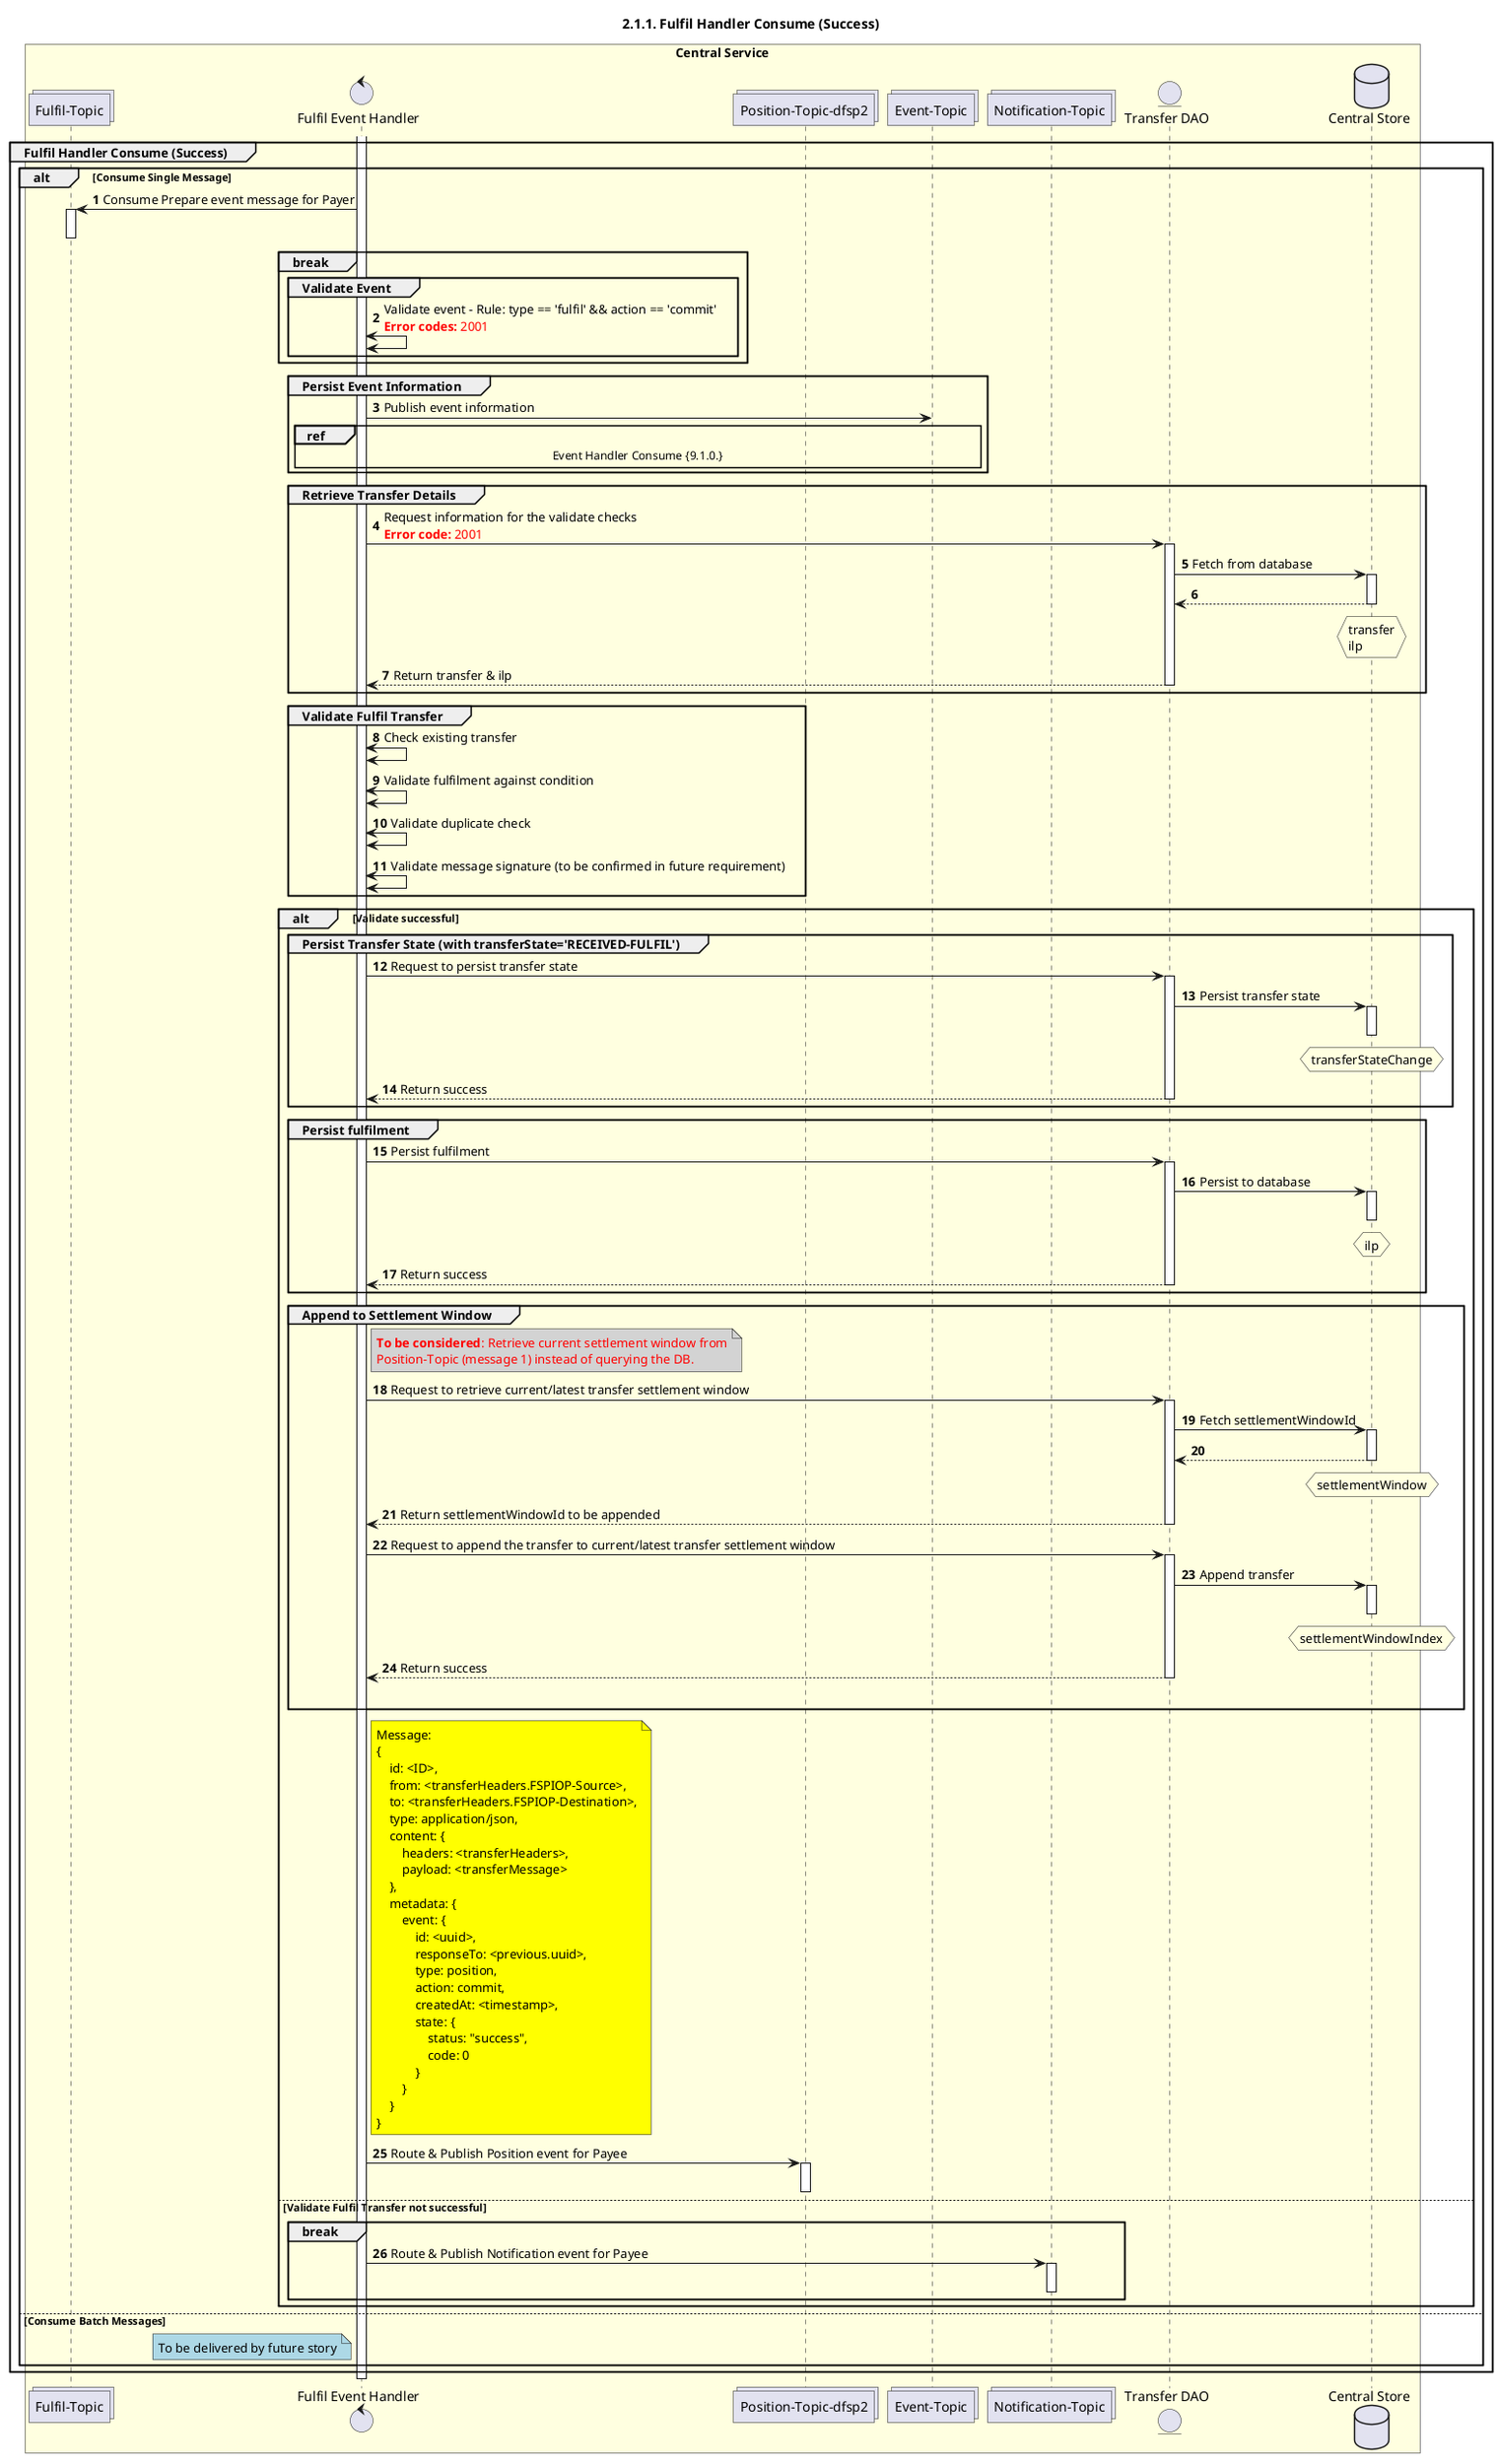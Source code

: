 @startuml
' declate title
title 2.1.1. Fulfil Handler Consume (Success)

autonumber

' Actor Keys:
'   boundary - APIs/Interfaces, etc
'   collections - Kafka Topics
'   control - Kafka Consumers
'   entity - Database Access Objects
'   database - Database Persistance Store

' declare actors
collections "Fulfil-Topic" as TOPIC_FULFIL
control "Fulfil Event Handler" as FULF_HANDLER
collections "Event-Topic" as TOPIC_EVENT
collections "Position-Topic-dfsp2" as TOPIC_POSITION_DFSP2
collections "Notification-Topic" as TOPIC_NOTIFICATIONS
entity "Transfer DAO" as TRANS_DAO
database "Central Store" as DB

box "Central Service" #LightYellow
    participant TOPIC_FULFIL
    participant FULF_HANDLER
    participant TOPIC_POSITION_DFSP2
    participant TOPIC_EVENT
    participant TOPIC_NOTIFICATIONS
    participant TRANS_DAO
    participant DB
end box

' start flow
activate FULF_HANDLER
group Fulfil Handler Consume (Success)
    alt Consume Single Message
        TOPIC_FULFIL <- FULF_HANDLER: Consume Prepare event message for Payer
        activate TOPIC_FULFIL
        deactivate TOPIC_FULFIL

        break
            group Validate Event
                FULF_HANDLER <-> FULF_HANDLER: Validate event - Rule: type == 'fulfil' && action == 'commit'\n<color #FF0000><b>Error codes:</b> 2001</color>
            end
        end

        group Persist Event Information
            FULF_HANDLER -> TOPIC_EVENT: Publish event information
	        ref over FULF_HANDLER, TOPIC_EVENT :  Event Handler Consume {9.1.0.} 
        end

        group Retrieve Transfer Details
            FULF_HANDLER -> TRANS_DAO: Request information for the validate checks\n<color #FF0000><b>Error code:</b> 2001</color>
            activate TRANS_DAO
            TRANS_DAO -> DB: Fetch from database
            activate DB
            DB --> TRANS_DAO
            deactivate DB
            hnote over DB #lightyellow
                transfer
                ilp
            end note
            FULF_HANDLER <-- TRANS_DAO: Return transfer & ilp
            deactivate TRANS_DAO
        end

        group Validate Fulfil Transfer
            FULF_HANDLER <-> FULF_HANDLER: Check existing transfer
            FULF_HANDLER <-> FULF_HANDLER: Validate fulfilment against condition
            FULF_HANDLER <-> FULF_HANDLER: Validate duplicate check
            FULF_HANDLER <-> FULF_HANDLER: Validate message signature (to be confirmed in future requirement)
        end

        alt Validate successful
            group Persist Transfer State (with transferState='RECEIVED-FULFIL')
                FULF_HANDLER -> TRANS_DAO: Request to persist transfer state
                activate TRANS_DAO
                TRANS_DAO -> DB: Persist transfer state
                activate DB
                deactivate DB
                hnote over DB #lightyellow
                    transferStateChange
                end note
                TRANS_DAO --> FULF_HANDLER: Return success
                deactivate TRANS_DAO
            end

            group Persist fulfilment
                FULF_HANDLER -> TRANS_DAO: Persist fulfilment
                activate TRANS_DAO
                TRANS_DAO -> DB: Persist to database
                activate DB
                deactivate DB
                hnote over DB #lightyellow
                    ilp
                end note
                FULF_HANDLER <-- TRANS_DAO: Return success
                deactivate TRANS_DAO
            end

            group Append to Settlement Window
                note right of FULF_HANDLER #lightgray
                    <color #FF0000>**To be considered**: Retrieve current settlement window from</color>
                    <color #FF0000>Position-Topic (message 1) instead of querying the DB.</color>
                end note
                FULF_HANDLER -> TRANS_DAO: Request to retrieve current/latest transfer settlement window
                activate TRANS_DAO
                TRANS_DAO -> DB: Fetch settlementWindowId
                activate DB
                DB --> TRANS_DAO
                deactivate DB
                hnote over DB #lightyellow
                    settlementWindow
                end note
                FULF_HANDLER <-- TRANS_DAO: Return settlementWindowId to be appended
                deactivate TRANS_DAO

                FULF_HANDLER -> TRANS_DAO: Request to append the transfer to current/latest transfer settlement window
                activate TRANS_DAO
                TRANS_DAO -> DB: Append transfer
                activate DB
                deactivate DB
                hnote over DB #lightyellow
                    settlementWindowIndex
                end note
                FULF_HANDLER <-- TRANS_DAO: Return success
                deactivate TRANS_DAO
                |||
            end

            note right of FULF_HANDLER #yellow
                Message:
                {
                    id: <ID>,
                    from: <transferHeaders.FSPIOP-Source>,
                    to: <transferHeaders.FSPIOP-Destination>,
                    type: application/json,
                    content: {
                        headers: <transferHeaders>,
                        payload: <transferMessage>
                    },
                    metadata: {
                        event: {
                            id: <uuid>,
                            responseTo: <previous.uuid>,
                            type: position,
                            action: commit,
                            createdAt: <timestamp>,
                            state: {
                                status: "success",
                                code: 0
                            }
                        }
                    }
                }
            end note
            FULF_HANDLER -> TOPIC_POSITION_DFSP2: Route & Publish Position event for Payee
            activate TOPIC_POSITION_DFSP2
            deactivate TOPIC_POSITION_DFSP2
        else Validate Fulfil Transfer not successful
            break
                FULF_HANDLER -> TOPIC_NOTIFICATIONS: Route & Publish Notification event for Payee
                activate TOPIC_NOTIFICATIONS
                deactivate TOPIC_NOTIFICATIONS
            end
        end

    else Consume Batch Messages
        note left of FULF_HANDLER #lightblue
            To be delivered by future story
        end note
    end
end
deactivate FULF_HANDLER
@enduml
